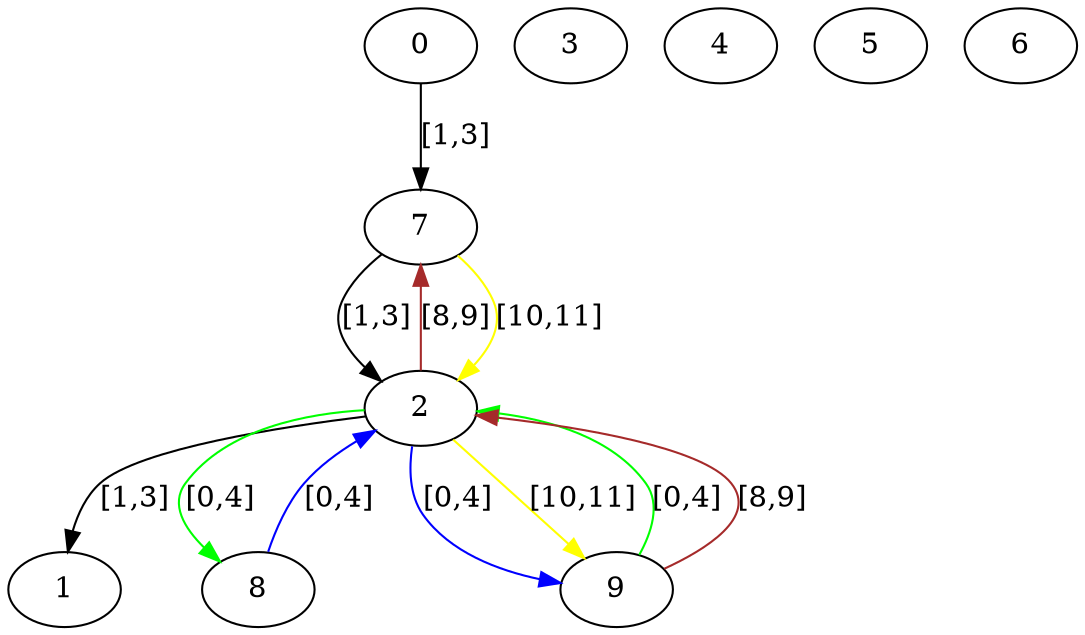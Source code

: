 digraph  {
0 [Internal=1, id=0, label=0];
1 [Internal=1, id=1, label=1];
2 [Internal=1, id=2, label=2];
3 [Internal=1, id=3, label=3];
4 [Internal=1, id=4, label=4];
5 [Internal=1, id=5, label=5];
6 [Internal=1, id=6, label=6];
7 [Internal=1, id=7, label=7];
8 [Internal=1, id=8, label=8];
9 [Internal=1, id=9, label=9];
0 -> 7  [color=black, key=0, label="[1,3]"];
2 -> 9  [color=blue, key=0, label="[0,4]"];
2 -> 9  [color=yellow, key=1, label="[10,11]"];
2 -> 8  [color=green, key=0, label="[0,4]"];
2 -> 7  [color=brown, key=0, label="[8,9]"];
2 -> 1  [color=black, key=0, label="[1,3]"];
7 -> 2  [color=yellow, key=0, label="[10,11]"];
7 -> 2  [color=black, key=1, label="[1,3]"];
8 -> 2  [color=blue, key=0, label="[0,4]"];
9 -> 2  [color=green, key=0, label="[0,4]"];
9 -> 2  [color=brown, key=1, label="[8,9]"];
}
